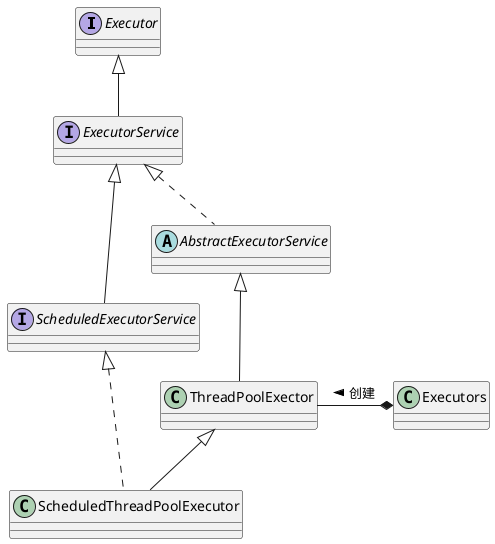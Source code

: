 @startuml
'https://plantuml.com/class-diagram

interface Executor
interface ExecutorService
interface ScheduledExecutorService
abstract class AbstractExecutorService

Executor <|-- ExecutorService

ExecutorService <|.. AbstractExecutorService
ExecutorService <|-- ScheduledExecutorService
AbstractExecutorService <|-- ThreadPoolExector
ThreadPoolExector <|-- ScheduledThreadPoolExecutor
ScheduledExecutorService <|.. ScheduledThreadPoolExecutor

ThreadPoolExector -* Executors : < 创建

@enduml